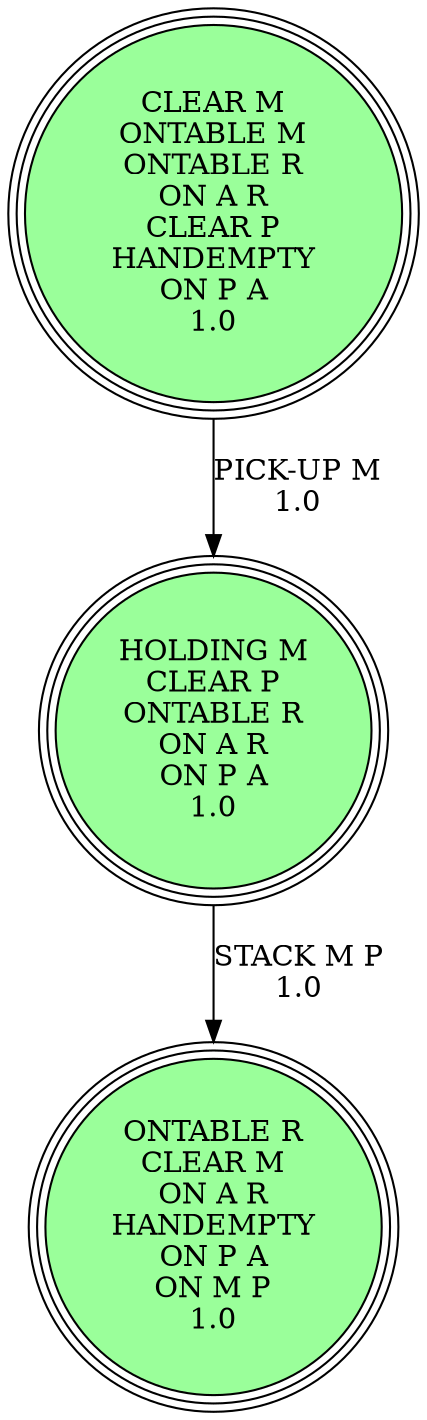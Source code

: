 digraph {
"CLEAR M\nONTABLE M\nONTABLE R\nON A R\nCLEAR P\nHANDEMPTY\nON P A\n1.0\n" -> "HOLDING M\nCLEAR P\nONTABLE R\nON A R\nON P A\n1.0\n"[label="PICK-UP M\n1.0\n"];
"HOLDING M\nCLEAR P\nONTABLE R\nON A R\nON P A\n1.0\n" -> "ONTABLE R\nCLEAR M\nON A R\nHANDEMPTY\nON P A\nON M P\n1.0\n"[label="STACK M P\n1.0\n"];
"ONTABLE R\nCLEAR M\nON A R\nHANDEMPTY\nON P A\nON M P\n1.0\n" [shape=circle, style=filled, fillcolor=palegreen1, peripheries=3];
"HOLDING M\nCLEAR P\nONTABLE R\nON A R\nON P A\n1.0\n" [shape=circle, style=filled, fillcolor=palegreen1, peripheries=3];
"CLEAR M\nONTABLE M\nONTABLE R\nON A R\nCLEAR P\nHANDEMPTY\nON P A\n1.0\n" [shape=circle, style=filled, fillcolor=palegreen1, peripheries=3];
"ONTABLE R\nCLEAR M\nON A R\nHANDEMPTY\nON P A\nON M P\n1.0\n" [shape=circle, style=filled, fillcolor=palegreen1, peripheries=3];
}

